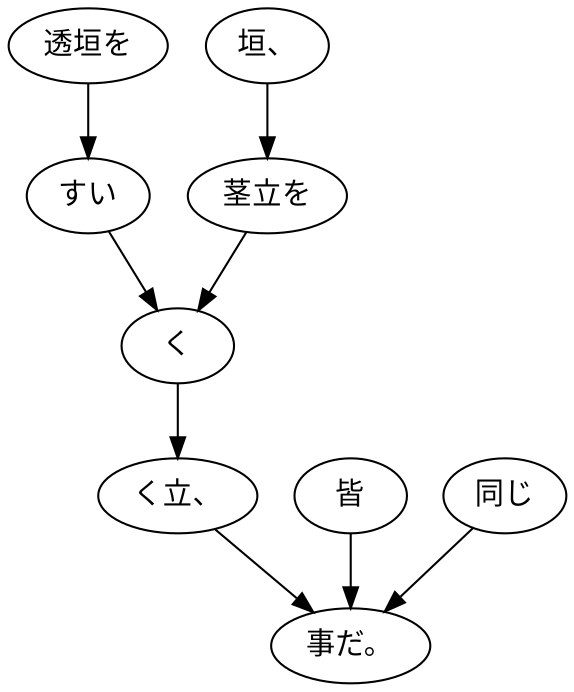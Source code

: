 digraph graph6035 {
	node0 [label="透垣を"];
	node1 [label="すい"];
	node2 [label="垣、"];
	node3 [label="茎立を"];
	node4 [label="く"];
	node5 [label="く立、"];
	node6 [label="皆"];
	node7 [label="同じ"];
	node8 [label="事だ。"];
	node0 -> node1;
	node1 -> node4;
	node2 -> node3;
	node3 -> node4;
	node4 -> node5;
	node5 -> node8;
	node6 -> node8;
	node7 -> node8;
}
